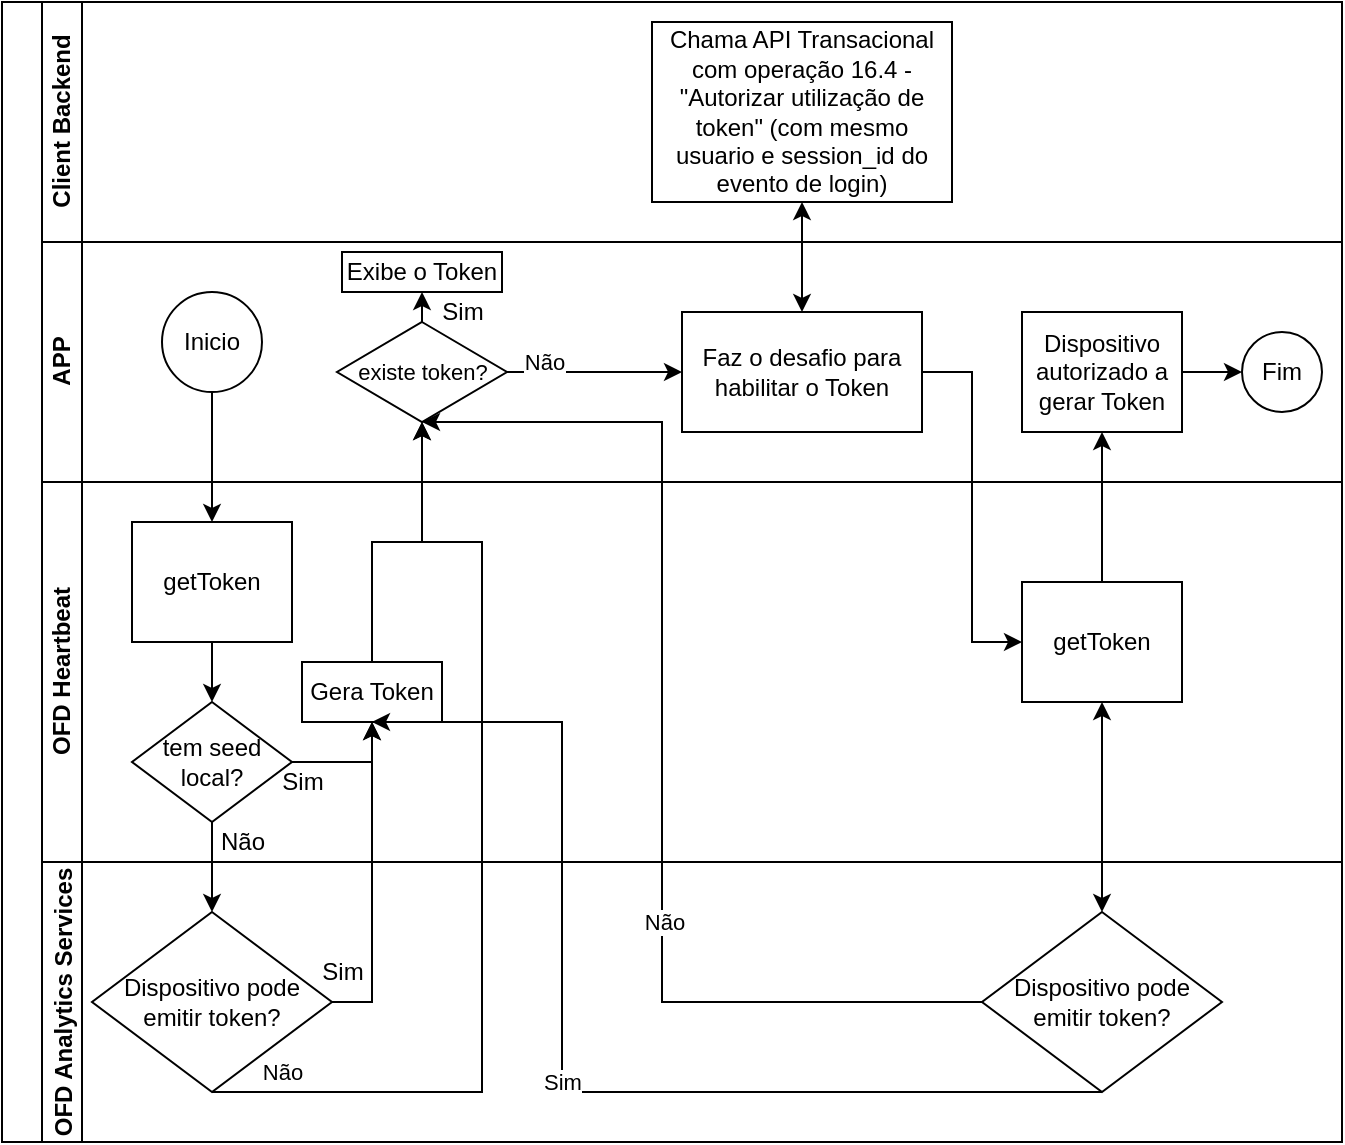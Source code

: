 <mxfile version="14.8.4" type="device"><diagram id="prtHgNgQTEPvFCAcTncT" name="Page-1"><mxGraphModel dx="1298" dy="845" grid="1" gridSize="10" guides="1" tooltips="1" connect="1" arrows="1" fold="1" page="1" pageScale="1" pageWidth="827" pageHeight="1169" background="none" math="0" shadow="0"><root><mxCell id="0"/><mxCell id="1" parent="0"/><mxCell id="dNxyNK7c78bLwvsdeMH5-19" value="" style="swimlane;html=1;childLayout=stackLayout;resizeParent=1;resizeParentMax=0;horizontal=0;startSize=20;horizontalStack=0;" parent="1" vertex="1"><mxGeometry x="90" y="30" width="670" height="570" as="geometry"><mxRectangle x="50" y="40" width="50" height="40" as="alternateBounds"/></mxGeometry></mxCell><mxCell id="O-aDhyaxJj9_yft3h63V-5" style="edgeStyle=orthogonalEdgeStyle;rounded=0;orthogonalLoop=1;jettySize=auto;html=1;exitX=0.5;exitY=1;exitDx=0;exitDy=0;entryX=0.5;entryY=0;entryDx=0;entryDy=0;" parent="dNxyNK7c78bLwvsdeMH5-19" source="O-aDhyaxJj9_yft3h63V-4" target="dNxyNK7c78bLwvsdeMH5-26" edge="1"><mxGeometry relative="1" as="geometry"/></mxCell><mxCell id="dNxyNK7c78bLwvsdeMH5-20" value="Client Backend" style="swimlane;html=1;startSize=20;horizontal=0;" parent="dNxyNK7c78bLwvsdeMH5-19" vertex="1"><mxGeometry x="20" width="650" height="120" as="geometry"><mxRectangle x="20" width="780" height="20" as="alternateBounds"/></mxGeometry></mxCell><mxCell id="C7mfbeyews-WSwibCJyi-2" value="Chama API Transacional com operação 16.4 - &quot;Autorizar utilização de token&quot; (com mesmo usuario e session_id do evento de login)" style="rounded=0;whiteSpace=wrap;html=1;" parent="dNxyNK7c78bLwvsdeMH5-20" vertex="1"><mxGeometry x="305" y="10" width="150" height="90" as="geometry"/></mxCell><UserObject label="APP" id="dNxyNK7c78bLwvsdeMH5-21"><mxCell style="swimlane;html=1;startSize=20;horizontal=0;" parent="dNxyNK7c78bLwvsdeMH5-19" vertex="1"><mxGeometry x="20" y="120" width="650" height="120" as="geometry"/></mxCell></UserObject><mxCell id="O-aDhyaxJj9_yft3h63V-10" value="Sim" style="text;html=1;align=center;verticalAlign=middle;resizable=0;points=[];autosize=1;strokeColor=none;" parent="dNxyNK7c78bLwvsdeMH5-21" vertex="1"><mxGeometry x="190" y="25" width="40" height="20" as="geometry"/></mxCell><mxCell id="O-aDhyaxJj9_yft3h63V-4" value="Inicio" style="ellipse;whiteSpace=wrap;html=1;aspect=fixed;" parent="dNxyNK7c78bLwvsdeMH5-21" vertex="1"><mxGeometry x="60" y="25" width="50" height="50" as="geometry"/></mxCell><mxCell id="O-aDhyaxJj9_yft3h63V-7" value="&lt;font style=&quot;font-size: 11px&quot;&gt;existe token?&lt;/font&gt;" style="rhombus;whiteSpace=wrap;html=1;" parent="dNxyNK7c78bLwvsdeMH5-21" vertex="1"><mxGeometry x="147.5" y="40" width="85" height="50" as="geometry"/></mxCell><mxCell id="O-aDhyaxJj9_yft3h63V-9" value="Exibe o Token" style="rounded=0;whiteSpace=wrap;html=1;" parent="dNxyNK7c78bLwvsdeMH5-21" vertex="1"><mxGeometry x="150" y="5" width="80" height="20" as="geometry"/></mxCell><mxCell id="O-aDhyaxJj9_yft3h63V-8" style="edgeStyle=orthogonalEdgeStyle;rounded=0;orthogonalLoop=1;jettySize=auto;html=1;exitX=0.5;exitY=0;exitDx=0;exitDy=0;entryX=0.5;entryY=1;entryDx=0;entryDy=0;" parent="dNxyNK7c78bLwvsdeMH5-21" source="O-aDhyaxJj9_yft3h63V-7" target="O-aDhyaxJj9_yft3h63V-9" edge="1"><mxGeometry relative="1" as="geometry"><mxPoint x="225" y="40" as="targetPoint"/></mxGeometry></mxCell><mxCell id="O-aDhyaxJj9_yft3h63V-35" value="Fim" style="ellipse;whiteSpace=wrap;html=1;aspect=fixed;" parent="dNxyNK7c78bLwvsdeMH5-21" vertex="1"><mxGeometry x="600" y="45" width="40" height="40" as="geometry"/></mxCell><mxCell id="C7mfbeyews-WSwibCJyi-1" value="Faz o desafio para habilitar o Token" style="rounded=0;whiteSpace=wrap;html=1;" parent="dNxyNK7c78bLwvsdeMH5-21" vertex="1"><mxGeometry x="320" y="35" width="120" height="60" as="geometry"/></mxCell><mxCell id="O-aDhyaxJj9_yft3h63V-11" style="edgeStyle=orthogonalEdgeStyle;rounded=0;orthogonalLoop=1;jettySize=auto;html=1;exitX=1;exitY=0.5;exitDx=0;exitDy=0;entryX=0;entryY=0.5;entryDx=0;entryDy=0;" parent="dNxyNK7c78bLwvsdeMH5-21" source="O-aDhyaxJj9_yft3h63V-7" target="C7mfbeyews-WSwibCJyi-1" edge="1"><mxGeometry relative="1" as="geometry"><mxPoint x="420" y="65" as="targetPoint"/><Array as="points"/></mxGeometry></mxCell><mxCell id="O-aDhyaxJj9_yft3h63V-13" value="Não" style="edgeLabel;html=1;align=center;verticalAlign=middle;resizable=0;points=[];" parent="O-aDhyaxJj9_yft3h63V-11" vertex="1" connectable="0"><mxGeometry x="-0.467" y="4" relative="1" as="geometry"><mxPoint x="-5" y="-1" as="offset"/></mxGeometry></mxCell><mxCell id="C7mfbeyews-WSwibCJyi-9" style="edgeStyle=orthogonalEdgeStyle;rounded=0;orthogonalLoop=1;jettySize=auto;html=1;exitX=1;exitY=0.5;exitDx=0;exitDy=0;entryX=0;entryY=0.5;entryDx=0;entryDy=0;" parent="dNxyNK7c78bLwvsdeMH5-21" source="C7mfbeyews-WSwibCJyi-6" target="O-aDhyaxJj9_yft3h63V-35" edge="1"><mxGeometry relative="1" as="geometry"/></mxCell><mxCell id="C7mfbeyews-WSwibCJyi-6" value="Dispositivo autorizado a gerar Token" style="rounded=0;whiteSpace=wrap;html=1;fontFamily=Helvetica;fontSize=12;fontColor=#000000;align=center;" parent="dNxyNK7c78bLwvsdeMH5-21" vertex="1"><mxGeometry x="490" y="35" width="80" height="60" as="geometry"/></mxCell><mxCell id="dNxyNK7c78bLwvsdeMH5-22" value="OFD Heartbeat" style="swimlane;html=1;startSize=20;horizontal=0;editable=0;" parent="dNxyNK7c78bLwvsdeMH5-19" vertex="1"><mxGeometry x="20" y="240" width="650" height="190" as="geometry"/></mxCell><mxCell id="7-IVgC7XRr1ML-dTjgrj-2" style="edgeStyle=orthogonalEdgeStyle;rounded=0;orthogonalLoop=1;jettySize=auto;html=1;exitX=0.5;exitY=1;exitDx=0;exitDy=0;entryX=0.5;entryY=0;entryDx=0;entryDy=0;" parent="dNxyNK7c78bLwvsdeMH5-22" source="dNxyNK7c78bLwvsdeMH5-26" target="7-IVgC7XRr1ML-dTjgrj-1" edge="1"><mxGeometry relative="1" as="geometry"/></mxCell><mxCell id="dNxyNK7c78bLwvsdeMH5-26" value="getToken" style="rounded=0;whiteSpace=wrap;html=1;fontFamily=Helvetica;fontSize=12;fontColor=#000000;align=center;" parent="dNxyNK7c78bLwvsdeMH5-22" vertex="1"><mxGeometry x="45" y="20" width="80" height="60" as="geometry"/></mxCell><mxCell id="7-IVgC7XRr1ML-dTjgrj-1" value="tem seed local?" style="rhombus;whiteSpace=wrap;html=1;" parent="dNxyNK7c78bLwvsdeMH5-22" vertex="1"><mxGeometry x="45" y="110" width="80" height="60" as="geometry"/></mxCell><mxCell id="7-IVgC7XRr1ML-dTjgrj-4" value="Sim" style="text;html=1;align=center;verticalAlign=middle;resizable=0;points=[];autosize=1;strokeColor=none;" parent="dNxyNK7c78bLwvsdeMH5-22" vertex="1"><mxGeometry x="110" y="140" width="40" height="20" as="geometry"/></mxCell><mxCell id="7-IVgC7XRr1ML-dTjgrj-6" value="Não" style="text;html=1;align=center;verticalAlign=middle;resizable=0;points=[];autosize=1;strokeColor=none;" parent="dNxyNK7c78bLwvsdeMH5-22" vertex="1"><mxGeometry x="80" y="170" width="40" height="20" as="geometry"/></mxCell><mxCell id="7-IVgC7XRr1ML-dTjgrj-9" value="Gera Token" style="whiteSpace=wrap;html=1;" parent="dNxyNK7c78bLwvsdeMH5-22" vertex="1"><mxGeometry x="130" y="90" width="70" height="30" as="geometry"/></mxCell><mxCell id="7-IVgC7XRr1ML-dTjgrj-3" style="edgeStyle=orthogonalEdgeStyle;rounded=0;orthogonalLoop=1;jettySize=auto;html=1;exitX=1;exitY=0.5;exitDx=0;exitDy=0;entryX=0.5;entryY=1;entryDx=0;entryDy=0;" parent="dNxyNK7c78bLwvsdeMH5-22" source="7-IVgC7XRr1ML-dTjgrj-1" target="7-IVgC7XRr1ML-dTjgrj-9" edge="1"><mxGeometry relative="1" as="geometry"><mxPoint x="140" y="-20" as="targetPoint"/><Array as="points"><mxPoint x="165" y="140"/></Array></mxGeometry></mxCell><mxCell id="C7mfbeyews-WSwibCJyi-7" value="getToken" style="rounded=0;whiteSpace=wrap;html=1;fontFamily=Helvetica;fontSize=12;fontColor=#000000;align=center;" parent="dNxyNK7c78bLwvsdeMH5-22" vertex="1"><mxGeometry x="490" y="50" width="80" height="60" as="geometry"/></mxCell><mxCell id="O-aDhyaxJj9_yft3h63V-41" value="OFD Analytics Services" style="swimlane;horizontal=0;startSize=20;" parent="dNxyNK7c78bLwvsdeMH5-19" vertex="1"><mxGeometry x="20" y="430" width="650" height="140" as="geometry"/></mxCell><mxCell id="7-IVgC7XRr1ML-dTjgrj-7" value="Dispositivo pode emitir token?" style="rhombus;whiteSpace=wrap;html=1;" parent="O-aDhyaxJj9_yft3h63V-41" vertex="1"><mxGeometry x="25" y="25" width="120" height="90" as="geometry"/></mxCell><mxCell id="7-IVgC7XRr1ML-dTjgrj-12" value="Sim" style="text;html=1;align=center;verticalAlign=middle;resizable=0;points=[];autosize=1;strokeColor=none;" parent="O-aDhyaxJj9_yft3h63V-41" vertex="1"><mxGeometry x="130" y="45" width="40" height="20" as="geometry"/></mxCell><mxCell id="C7mfbeyews-WSwibCJyi-24" value="Dispositivo pode emitir token?" style="rhombus;whiteSpace=wrap;html=1;" parent="O-aDhyaxJj9_yft3h63V-41" vertex="1"><mxGeometry x="470" y="25" width="120" height="90" as="geometry"/></mxCell><mxCell id="7-IVgC7XRr1ML-dTjgrj-5" style="edgeStyle=orthogonalEdgeStyle;rounded=0;orthogonalLoop=1;jettySize=auto;html=1;exitX=0.5;exitY=1;exitDx=0;exitDy=0;entryX=0.5;entryY=0;entryDx=0;entryDy=0;" parent="dNxyNK7c78bLwvsdeMH5-19" source="7-IVgC7XRr1ML-dTjgrj-1" target="7-IVgC7XRr1ML-dTjgrj-7" edge="1"><mxGeometry relative="1" as="geometry"><mxPoint x="105" y="485" as="targetPoint"/></mxGeometry></mxCell><mxCell id="7-IVgC7XRr1ML-dTjgrj-10" style="edgeStyle=orthogonalEdgeStyle;rounded=0;orthogonalLoop=1;jettySize=auto;html=1;exitX=0.5;exitY=0;exitDx=0;exitDy=0;entryX=0.5;entryY=1;entryDx=0;entryDy=0;" parent="dNxyNK7c78bLwvsdeMH5-19" source="7-IVgC7XRr1ML-dTjgrj-9" target="O-aDhyaxJj9_yft3h63V-7" edge="1"><mxGeometry relative="1" as="geometry"><mxPoint x="185" y="260" as="targetPoint"/><Array as="points"><mxPoint x="185" y="270"/><mxPoint x="210" y="270"/></Array></mxGeometry></mxCell><mxCell id="7-IVgC7XRr1ML-dTjgrj-11" style="edgeStyle=orthogonalEdgeStyle;rounded=0;orthogonalLoop=1;jettySize=auto;html=1;exitX=1;exitY=0.5;exitDx=0;exitDy=0;entryX=0.5;entryY=1;entryDx=0;entryDy=0;" parent="dNxyNK7c78bLwvsdeMH5-19" source="7-IVgC7XRr1ML-dTjgrj-7" target="7-IVgC7XRr1ML-dTjgrj-9" edge="1"><mxGeometry relative="1" as="geometry"/></mxCell><mxCell id="7-IVgC7XRr1ML-dTjgrj-13" style="edgeStyle=orthogonalEdgeStyle;rounded=0;orthogonalLoop=1;jettySize=auto;html=1;exitX=0.5;exitY=1;exitDx=0;exitDy=0;entryX=0.5;entryY=1;entryDx=0;entryDy=0;" parent="dNxyNK7c78bLwvsdeMH5-19" source="7-IVgC7XRr1ML-dTjgrj-7" target="O-aDhyaxJj9_yft3h63V-7" edge="1"><mxGeometry relative="1" as="geometry"><mxPoint x="270" y="400" as="targetPoint"/><Array as="points"><mxPoint x="240" y="545"/><mxPoint x="240" y="270"/><mxPoint x="210" y="270"/></Array></mxGeometry></mxCell><mxCell id="7-IVgC7XRr1ML-dTjgrj-14" value="Não" style="edgeLabel;html=1;align=center;verticalAlign=middle;resizable=0;points=[];" parent="7-IVgC7XRr1ML-dTjgrj-13" vertex="1" connectable="0"><mxGeometry x="-0.923" y="3" relative="1" as="geometry"><mxPoint x="16" y="-7" as="offset"/></mxGeometry></mxCell><mxCell id="C7mfbeyews-WSwibCJyi-5" value="" style="endArrow=classic;startArrow=classic;html=1;entryX=0.5;entryY=1;entryDx=0;entryDy=0;exitX=0.5;exitY=0;exitDx=0;exitDy=0;" parent="dNxyNK7c78bLwvsdeMH5-19" source="C7mfbeyews-WSwibCJyi-1" target="C7mfbeyews-WSwibCJyi-2" edge="1"><mxGeometry width="50" height="50" relative="1" as="geometry"><mxPoint x="340" y="360" as="sourcePoint"/><mxPoint x="390" y="310" as="targetPoint"/><Array as="points"/></mxGeometry></mxCell><mxCell id="C7mfbeyews-WSwibCJyi-4" style="edgeStyle=orthogonalEdgeStyle;rounded=0;orthogonalLoop=1;jettySize=auto;html=1;exitX=1;exitY=0.5;exitDx=0;exitDy=0;entryX=0;entryY=0.5;entryDx=0;entryDy=0;" parent="dNxyNK7c78bLwvsdeMH5-19" source="C7mfbeyews-WSwibCJyi-1" target="C7mfbeyews-WSwibCJyi-7" edge="1"><mxGeometry relative="1" as="geometry"><mxPoint x="510" y="185" as="targetPoint"/></mxGeometry></mxCell><mxCell id="C7mfbeyews-WSwibCJyi-8" style="edgeStyle=orthogonalEdgeStyle;rounded=0;orthogonalLoop=1;jettySize=auto;html=1;exitX=0.5;exitY=0;exitDx=0;exitDy=0;entryX=0.5;entryY=1;entryDx=0;entryDy=0;" parent="dNxyNK7c78bLwvsdeMH5-19" source="C7mfbeyews-WSwibCJyi-7" target="C7mfbeyews-WSwibCJyi-6" edge="1"><mxGeometry relative="1" as="geometry"/></mxCell><mxCell id="C7mfbeyews-WSwibCJyi-25" value="" style="endArrow=classic;startArrow=classic;html=1;exitX=0.5;exitY=0;exitDx=0;exitDy=0;entryX=0.5;entryY=1;entryDx=0;entryDy=0;" parent="dNxyNK7c78bLwvsdeMH5-19" source="C7mfbeyews-WSwibCJyi-24" target="C7mfbeyews-WSwibCJyi-7" edge="1"><mxGeometry width="50" height="50" relative="1" as="geometry"><mxPoint x="640" y="370" as="sourcePoint"/><mxPoint x="690" y="320" as="targetPoint"/></mxGeometry></mxCell><mxCell id="aKqxF_ibsRtTDtYXuSLk-7" value="Sim" style="edgeStyle=orthogonalEdgeStyle;rounded=0;orthogonalLoop=1;jettySize=auto;html=1;entryX=0.5;entryY=1;entryDx=0;entryDy=0;exitX=0.5;exitY=1;exitDx=0;exitDy=0;" edge="1" parent="dNxyNK7c78bLwvsdeMH5-19" source="C7mfbeyews-WSwibCJyi-24" target="7-IVgC7XRr1ML-dTjgrj-9"><mxGeometry relative="1" as="geometry"><Array as="points"><mxPoint x="280" y="545"/><mxPoint x="280" y="360"/></Array></mxGeometry></mxCell><mxCell id="aKqxF_ibsRtTDtYXuSLk-5" style="edgeStyle=orthogonalEdgeStyle;rounded=0;orthogonalLoop=1;jettySize=auto;html=1;" edge="1" parent="1" source="C7mfbeyews-WSwibCJyi-24"><mxGeometry relative="1" as="geometry"><mxPoint x="300" y="240" as="targetPoint"/><Array as="points"><mxPoint x="420" y="530"/><mxPoint x="420" y="240"/></Array></mxGeometry></mxCell><mxCell id="aKqxF_ibsRtTDtYXuSLk-6" value="Não" style="edgeLabel;html=1;align=center;verticalAlign=middle;resizable=0;points=[];" vertex="1" connectable="0" parent="aKqxF_ibsRtTDtYXuSLk-5"><mxGeometry x="-0.298" y="-1" relative="1" as="geometry"><mxPoint as="offset"/></mxGeometry></mxCell></root></mxGraphModel></diagram></mxfile>